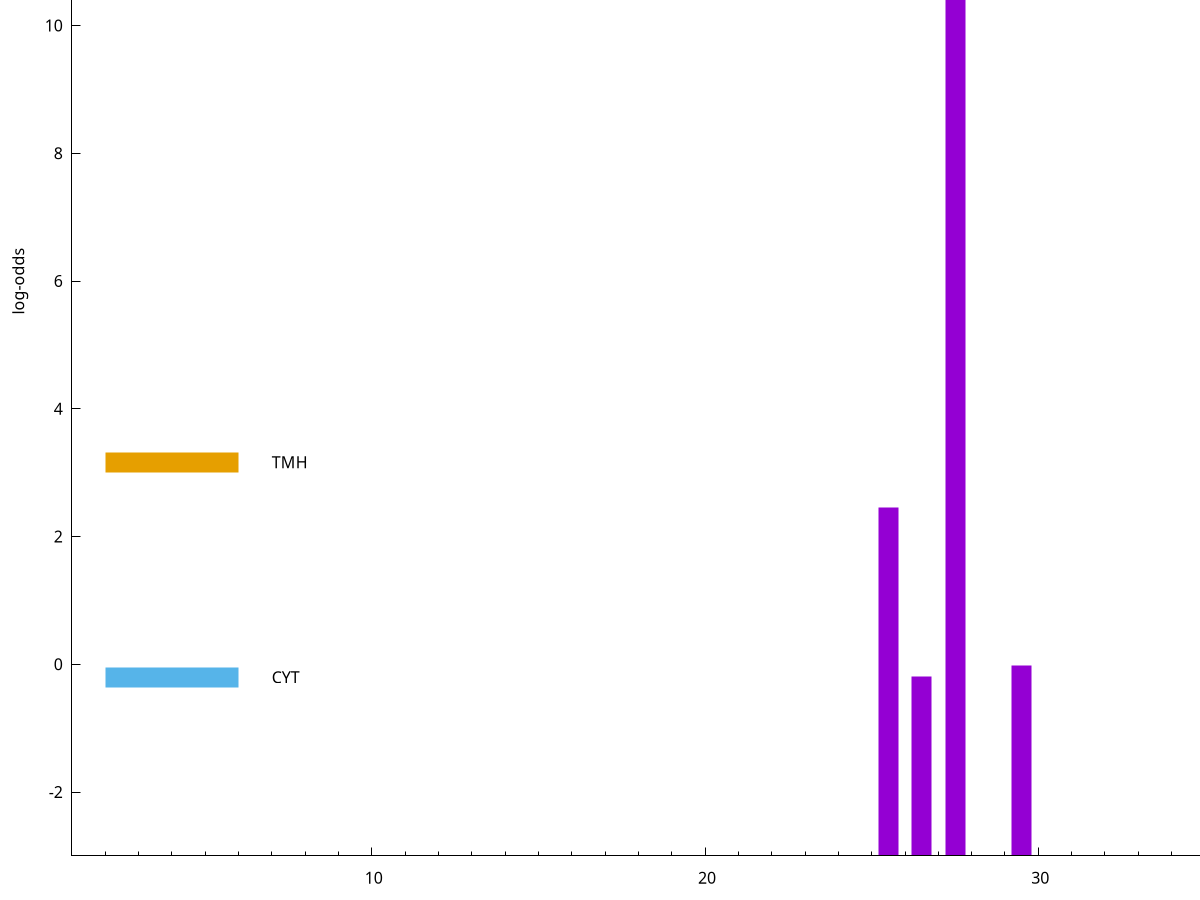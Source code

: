 set title "LipoP predictions for SRR4065689.gff"
set size 2., 1.4
set xrange [1:70] 
set mxtics 10
set yrange [-3:15]
set y2range [0:18]
set ylabel "log-odds"
set term postscript eps color solid "Helvetica" 30
set output "SRR4065689.gff17.eps"
set arrow from 2,11.2447 to 6,11.2447 nohead lt 1 lw 20
set label "SpI" at 7,11.2447
set arrow from 2,3.16451 to 6,3.16451 nohead lt 4 lw 20
set label "TMH" at 7,3.16451
set arrow from 2,-0.200913 to 6,-0.200913 nohead lt 3 lw 20
set label "CYT" at 7,-0.200913
set arrow from 2,11.2447 to 6,11.2447 nohead lt 1 lw 20
set label "SpI" at 7,11.2447
# NOTE: The scores below are the log-odds scores with the threshold
# NOTE: subtracted (a hack to make gnuplot make the histogram all
# NOTE: look nice).
plot "-" axes x1y2 title "" with impulses lt 1 lw 20
27.500000 14.240300
25.500000 5.450590
29.500000 2.974230
26.500000 2.809500
e
exit
